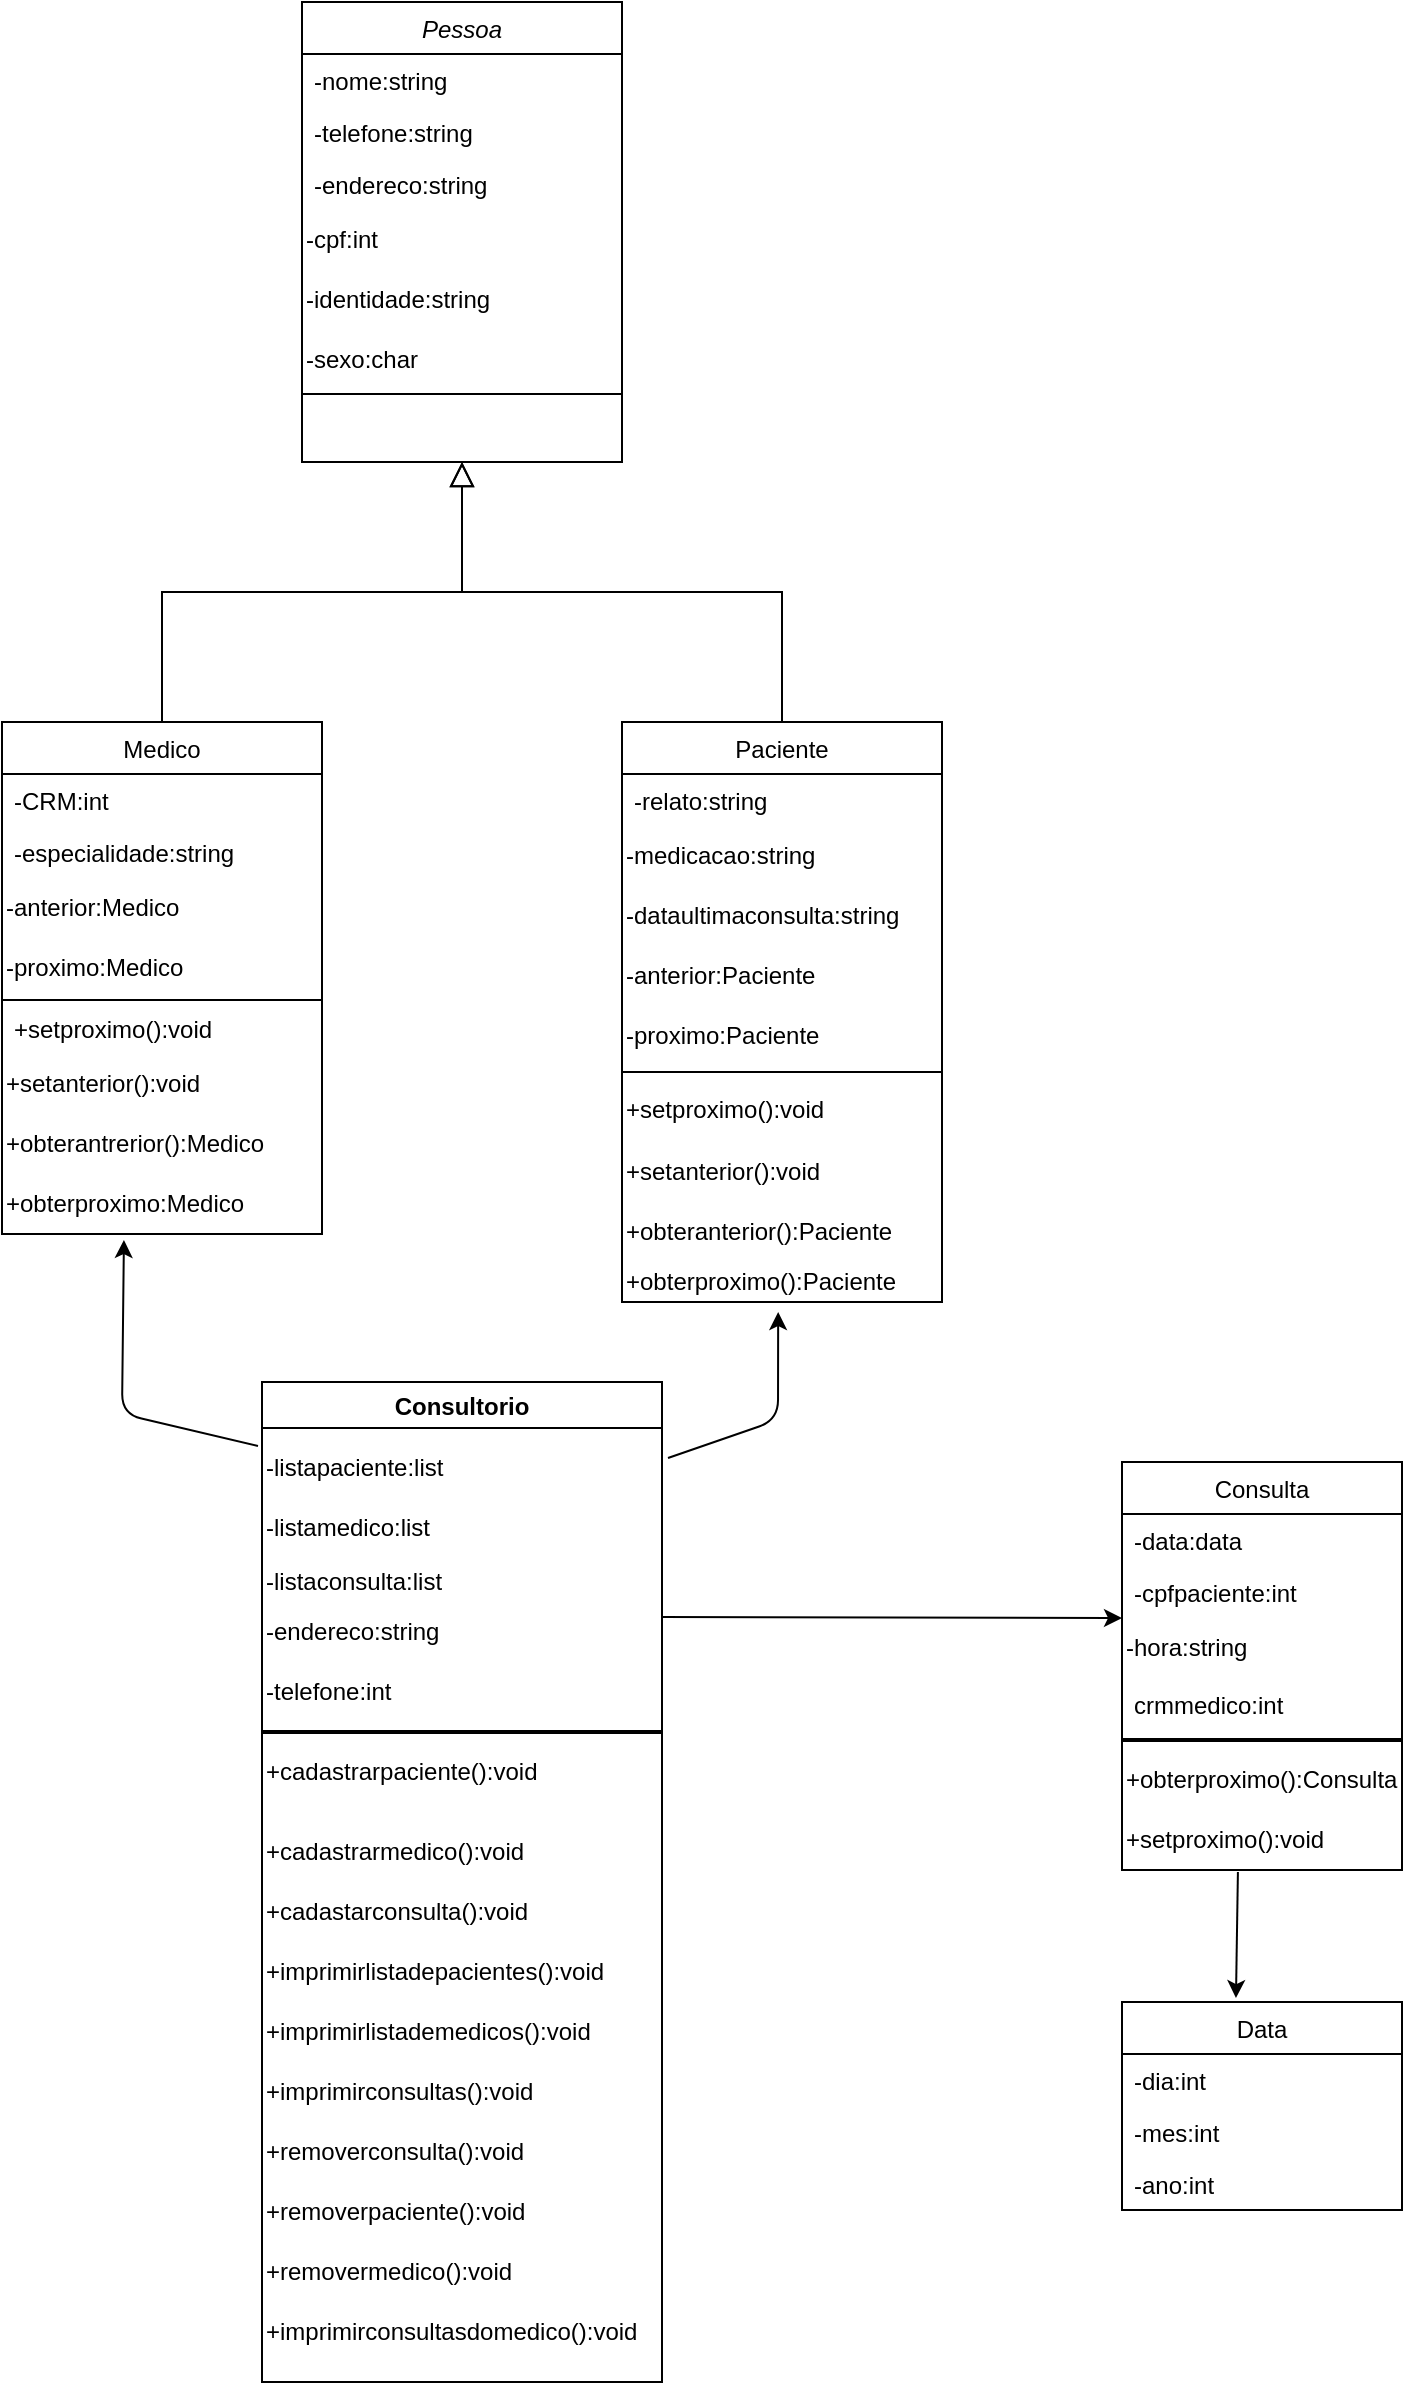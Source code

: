 <mxfile>
    <diagram id="C5RBs43oDa-KdzZeNtuy" name="Page-1">
        <mxGraphModel dx="1090" dy="401" grid="1" gridSize="10" guides="1" tooltips="1" connect="1" arrows="1" fold="1" page="1" pageScale="1" pageWidth="827" pageHeight="1169" math="0" shadow="0">
            <root>
                <mxCell id="WIyWlLk6GJQsqaUBKTNV-0"/>
                <mxCell id="WIyWlLk6GJQsqaUBKTNV-1" parent="WIyWlLk6GJQsqaUBKTNV-0"/>
                <mxCell id="zkfFHV4jXpPFQw0GAbJ--0" value="Pessoa" style="swimlane;fontStyle=2;align=center;verticalAlign=top;childLayout=stackLayout;horizontal=1;startSize=26;horizontalStack=0;resizeParent=1;resizeLast=0;collapsible=1;marginBottom=0;rounded=0;shadow=0;strokeWidth=1;" parent="WIyWlLk6GJQsqaUBKTNV-1" vertex="1">
                    <mxGeometry x="170" y="10" width="160" height="230" as="geometry">
                        <mxRectangle x="230" y="140" width="160" height="26" as="alternateBounds"/>
                    </mxGeometry>
                </mxCell>
                <mxCell id="zkfFHV4jXpPFQw0GAbJ--1" value="-nome:string" style="text;align=left;verticalAlign=top;spacingLeft=4;spacingRight=4;overflow=hidden;rotatable=0;points=[[0,0.5],[1,0.5]];portConstraint=eastwest;" parent="zkfFHV4jXpPFQw0GAbJ--0" vertex="1">
                    <mxGeometry y="26" width="160" height="26" as="geometry"/>
                </mxCell>
                <mxCell id="zkfFHV4jXpPFQw0GAbJ--2" value="-telefone:string" style="text;align=left;verticalAlign=top;spacingLeft=4;spacingRight=4;overflow=hidden;rotatable=0;points=[[0,0.5],[1,0.5]];portConstraint=eastwest;rounded=0;shadow=0;html=0;" parent="zkfFHV4jXpPFQw0GAbJ--0" vertex="1">
                    <mxGeometry y="52" width="160" height="26" as="geometry"/>
                </mxCell>
                <mxCell id="zkfFHV4jXpPFQw0GAbJ--3" value="-endereco:string" style="text;align=left;verticalAlign=top;spacingLeft=4;spacingRight=4;overflow=hidden;rotatable=0;points=[[0,0.5],[1,0.5]];portConstraint=eastwest;rounded=0;shadow=0;html=0;" parent="zkfFHV4jXpPFQw0GAbJ--0" vertex="1">
                    <mxGeometry y="78" width="160" height="26" as="geometry"/>
                </mxCell>
                <mxCell id="3" value="-cpf:int" style="text;html=1;strokeColor=none;fillColor=none;align=left;verticalAlign=middle;whiteSpace=wrap;rounded=0;" parent="zkfFHV4jXpPFQw0GAbJ--0" vertex="1">
                    <mxGeometry y="104" width="160" height="30" as="geometry"/>
                </mxCell>
                <mxCell id="5" value="-identidade:string" style="text;html=1;strokeColor=none;fillColor=none;align=left;verticalAlign=middle;whiteSpace=wrap;rounded=0;" parent="zkfFHV4jXpPFQw0GAbJ--0" vertex="1">
                    <mxGeometry y="134" width="160" height="30" as="geometry"/>
                </mxCell>
                <mxCell id="-0xi9ZeAsV6ZZkQbBjTw-1" value="-sexo:char" style="text;html=1;strokeColor=none;fillColor=none;align=left;verticalAlign=middle;whiteSpace=wrap;rounded=0;" parent="zkfFHV4jXpPFQw0GAbJ--0" vertex="1">
                    <mxGeometry y="164" width="160" height="30" as="geometry"/>
                </mxCell>
                <mxCell id="zkfFHV4jXpPFQw0GAbJ--4" value="" style="line;html=1;strokeWidth=1;align=left;verticalAlign=middle;spacingTop=-1;spacingLeft=3;spacingRight=3;rotatable=0;labelPosition=right;points=[];portConstraint=eastwest;" parent="zkfFHV4jXpPFQw0GAbJ--0" vertex="1">
                    <mxGeometry y="194" width="160" height="4" as="geometry"/>
                </mxCell>
                <mxCell id="zkfFHV4jXpPFQw0GAbJ--6" value="Medico" style="swimlane;fontStyle=0;align=center;verticalAlign=top;childLayout=stackLayout;horizontal=1;startSize=26;horizontalStack=0;resizeParent=1;resizeLast=0;collapsible=1;marginBottom=0;rounded=0;shadow=0;strokeWidth=1;" parent="WIyWlLk6GJQsqaUBKTNV-1" vertex="1">
                    <mxGeometry x="20" y="370" width="160" height="256" as="geometry">
                        <mxRectangle x="130" y="380" width="160" height="26" as="alternateBounds"/>
                    </mxGeometry>
                </mxCell>
                <mxCell id="zkfFHV4jXpPFQw0GAbJ--7" value="-CRM:int" style="text;align=left;verticalAlign=top;spacingLeft=4;spacingRight=4;overflow=hidden;rotatable=0;points=[[0,0.5],[1,0.5]];portConstraint=eastwest;" parent="zkfFHV4jXpPFQw0GAbJ--6" vertex="1">
                    <mxGeometry y="26" width="160" height="26" as="geometry"/>
                </mxCell>
                <mxCell id="zkfFHV4jXpPFQw0GAbJ--8" value="-especialidade:string" style="text;align=left;verticalAlign=top;spacingLeft=4;spacingRight=4;overflow=hidden;rotatable=0;points=[[0,0.5],[1,0.5]];portConstraint=eastwest;rounded=0;shadow=0;html=0;" parent="zkfFHV4jXpPFQw0GAbJ--6" vertex="1">
                    <mxGeometry y="52" width="160" height="26" as="geometry"/>
                </mxCell>
                <mxCell id="10" value="-anterior:Medico" style="text;html=1;strokeColor=none;fillColor=none;align=left;verticalAlign=middle;whiteSpace=wrap;rounded=0;" parent="zkfFHV4jXpPFQw0GAbJ--6" vertex="1">
                    <mxGeometry y="78" width="160" height="30" as="geometry"/>
                </mxCell>
                <mxCell id="-0xi9ZeAsV6ZZkQbBjTw-4" value="-proximo:Medico" style="text;html=1;strokeColor=none;fillColor=none;align=left;verticalAlign=middle;whiteSpace=wrap;rounded=0;" parent="zkfFHV4jXpPFQw0GAbJ--6" vertex="1">
                    <mxGeometry y="108" width="160" height="30" as="geometry"/>
                </mxCell>
                <mxCell id="zkfFHV4jXpPFQw0GAbJ--9" value="" style="line;html=1;strokeWidth=1;align=left;verticalAlign=middle;spacingTop=-1;spacingLeft=3;spacingRight=3;rotatable=0;labelPosition=right;points=[];portConstraint=eastwest;" parent="zkfFHV4jXpPFQw0GAbJ--6" vertex="1">
                    <mxGeometry y="138" width="160" height="2" as="geometry"/>
                </mxCell>
                <mxCell id="zkfFHV4jXpPFQw0GAbJ--11" value="+setproximo():void" style="text;align=left;verticalAlign=top;spacingLeft=4;spacingRight=4;overflow=hidden;rotatable=0;points=[[0,0.5],[1,0.5]];portConstraint=eastwest;" parent="zkfFHV4jXpPFQw0GAbJ--6" vertex="1">
                    <mxGeometry y="140" width="160" height="26" as="geometry"/>
                </mxCell>
                <mxCell id="6" value="+setanterior():void" style="text;html=1;strokeColor=none;fillColor=none;align=left;verticalAlign=middle;whiteSpace=wrap;rounded=0;" parent="zkfFHV4jXpPFQw0GAbJ--6" vertex="1">
                    <mxGeometry y="166" width="160" height="30" as="geometry"/>
                </mxCell>
                <mxCell id="7" value="+obterantrerior():Medico" style="text;html=1;strokeColor=none;fillColor=none;align=left;verticalAlign=middle;whiteSpace=wrap;rounded=0;" parent="zkfFHV4jXpPFQw0GAbJ--6" vertex="1">
                    <mxGeometry y="196" width="160" height="30" as="geometry"/>
                </mxCell>
                <mxCell id="-0xi9ZeAsV6ZZkQbBjTw-7" value="+obterproximo:Medico" style="text;html=1;align=left;verticalAlign=middle;resizable=0;points=[];autosize=1;strokeColor=none;fillColor=none;" parent="zkfFHV4jXpPFQw0GAbJ--6" vertex="1">
                    <mxGeometry y="226" width="160" height="30" as="geometry"/>
                </mxCell>
                <mxCell id="zkfFHV4jXpPFQw0GAbJ--12" value="" style="endArrow=block;endSize=10;endFill=0;shadow=0;strokeWidth=1;rounded=0;edgeStyle=elbowEdgeStyle;elbow=vertical;" parent="WIyWlLk6GJQsqaUBKTNV-1" source="zkfFHV4jXpPFQw0GAbJ--6" target="zkfFHV4jXpPFQw0GAbJ--0" edge="1">
                    <mxGeometry width="160" relative="1" as="geometry">
                        <mxPoint x="200" y="203" as="sourcePoint"/>
                        <mxPoint x="200" y="203" as="targetPoint"/>
                    </mxGeometry>
                </mxCell>
                <mxCell id="zkfFHV4jXpPFQw0GAbJ--13" value="Paciente" style="swimlane;fontStyle=0;align=center;verticalAlign=top;childLayout=stackLayout;horizontal=1;startSize=26;horizontalStack=0;resizeParent=1;resizeLast=0;collapsible=1;marginBottom=0;rounded=0;shadow=0;strokeWidth=1;" parent="WIyWlLk6GJQsqaUBKTNV-1" vertex="1">
                    <mxGeometry x="330" y="370" width="160" height="290" as="geometry">
                        <mxRectangle x="340" y="380" width="170" height="26" as="alternateBounds"/>
                    </mxGeometry>
                </mxCell>
                <mxCell id="zkfFHV4jXpPFQw0GAbJ--14" value="-relato:string" style="text;align=left;verticalAlign=top;spacingLeft=4;spacingRight=4;overflow=hidden;rotatable=0;points=[[0,0.5],[1,0.5]];portConstraint=eastwest;" parent="zkfFHV4jXpPFQw0GAbJ--13" vertex="1">
                    <mxGeometry y="26" width="160" height="26" as="geometry"/>
                </mxCell>
                <mxCell id="-0xi9ZeAsV6ZZkQbBjTw-2" value="-medicacao:string" style="text;html=1;strokeColor=none;fillColor=none;align=left;verticalAlign=middle;whiteSpace=wrap;rounded=0;" parent="zkfFHV4jXpPFQw0GAbJ--13" vertex="1">
                    <mxGeometry y="52" width="160" height="30" as="geometry"/>
                </mxCell>
                <mxCell id="-0xi9ZeAsV6ZZkQbBjTw-3" value="-dataultimaconsulta:string" style="text;html=1;strokeColor=none;fillColor=none;align=left;verticalAlign=middle;whiteSpace=wrap;rounded=0;" parent="zkfFHV4jXpPFQw0GAbJ--13" vertex="1">
                    <mxGeometry y="82" width="160" height="30" as="geometry"/>
                </mxCell>
                <mxCell id="9" value="-anterior:Paciente" style="text;html=1;strokeColor=none;fillColor=none;align=left;verticalAlign=middle;whiteSpace=wrap;rounded=0;" parent="zkfFHV4jXpPFQw0GAbJ--13" vertex="1">
                    <mxGeometry y="112" width="160" height="30" as="geometry"/>
                </mxCell>
                <mxCell id="8" value="-proximo:Paciente" style="text;html=1;strokeColor=none;fillColor=none;align=left;verticalAlign=middle;whiteSpace=wrap;rounded=0;" parent="zkfFHV4jXpPFQw0GAbJ--13" vertex="1">
                    <mxGeometry y="142" width="160" height="30" as="geometry"/>
                </mxCell>
                <mxCell id="zkfFHV4jXpPFQw0GAbJ--15" value="" style="line;html=1;strokeWidth=1;align=left;verticalAlign=middle;spacingTop=-1;spacingLeft=3;spacingRight=3;rotatable=0;labelPosition=right;points=[];portConstraint=eastwest;" parent="zkfFHV4jXpPFQw0GAbJ--13" vertex="1">
                    <mxGeometry y="172" width="160" height="6" as="geometry"/>
                </mxCell>
                <mxCell id="-0xi9ZeAsV6ZZkQbBjTw-0" value="+setproximo():void" style="text;html=1;strokeColor=none;fillColor=none;align=left;verticalAlign=middle;whiteSpace=wrap;rounded=0;" parent="zkfFHV4jXpPFQw0GAbJ--13" vertex="1">
                    <mxGeometry y="178" width="160" height="32" as="geometry"/>
                </mxCell>
                <mxCell id="1" value="+setanterior():void" style="text;html=1;strokeColor=none;fillColor=none;align=left;verticalAlign=middle;whiteSpace=wrap;rounded=0;" parent="zkfFHV4jXpPFQw0GAbJ--13" vertex="1">
                    <mxGeometry y="210" width="160" height="30" as="geometry"/>
                </mxCell>
                <mxCell id="2" value="+obteranterior():Paciente" style="text;html=1;strokeColor=none;fillColor=none;align=left;verticalAlign=middle;whiteSpace=wrap;rounded=0;" parent="zkfFHV4jXpPFQw0GAbJ--13" vertex="1">
                    <mxGeometry y="240" width="160" height="30" as="geometry"/>
                </mxCell>
                <mxCell id="0" value="+obterproximo():Paciente" style="text;html=1;align=left;verticalAlign=middle;resizable=0;points=[];autosize=1;strokeColor=none;fillColor=none;" parent="zkfFHV4jXpPFQw0GAbJ--13" vertex="1">
                    <mxGeometry y="270" width="160" height="20" as="geometry"/>
                </mxCell>
                <mxCell id="zkfFHV4jXpPFQw0GAbJ--16" value="" style="endArrow=block;endSize=10;endFill=0;shadow=0;strokeWidth=1;rounded=0;edgeStyle=elbowEdgeStyle;elbow=vertical;" parent="WIyWlLk6GJQsqaUBKTNV-1" source="zkfFHV4jXpPFQw0GAbJ--13" target="zkfFHV4jXpPFQw0GAbJ--0" edge="1">
                    <mxGeometry width="160" relative="1" as="geometry">
                        <mxPoint x="210" y="373" as="sourcePoint"/>
                        <mxPoint x="310" y="271" as="targetPoint"/>
                    </mxGeometry>
                </mxCell>
                <mxCell id="11" value="Consultorio" style="swimlane;align=center;" parent="WIyWlLk6GJQsqaUBKTNV-1" vertex="1">
                    <mxGeometry x="150" y="700" width="200" height="500" as="geometry"/>
                </mxCell>
                <mxCell id="13" value="" style="line;strokeWidth=2;html=1;" parent="11" vertex="1">
                    <mxGeometry y="100" width="200" height="150" as="geometry"/>
                </mxCell>
                <mxCell id="14" value="-listamedico:list" style="text;html=1;strokeColor=none;fillColor=none;align=left;verticalAlign=middle;whiteSpace=wrap;rounded=0;" parent="11" vertex="1">
                    <mxGeometry y="58" width="200" height="30" as="geometry"/>
                </mxCell>
                <mxCell id="16" value="-listapaciente:list" style="text;html=1;strokeColor=none;fillColor=none;align=left;verticalAlign=middle;whiteSpace=wrap;rounded=0;" parent="11" vertex="1">
                    <mxGeometry y="28" width="200" height="30" as="geometry"/>
                </mxCell>
                <mxCell id="18" value="-listaconsulta:list" style="text;html=1;strokeColor=none;fillColor=none;align=left;verticalAlign=middle;whiteSpace=wrap;rounded=0;" parent="11" vertex="1">
                    <mxGeometry y="85" width="200" height="30" as="geometry"/>
                </mxCell>
                <mxCell id="28" value="-endereco:string" style="text;html=1;strokeColor=none;fillColor=none;align=left;verticalAlign=middle;whiteSpace=wrap;rounded=0;" parent="11" vertex="1">
                    <mxGeometry y="110" width="200" height="30" as="geometry"/>
                </mxCell>
                <mxCell id="29" value="-telefone:int" style="text;html=1;strokeColor=none;fillColor=none;align=left;verticalAlign=middle;whiteSpace=wrap;rounded=0;" parent="11" vertex="1">
                    <mxGeometry y="140" width="190" height="30" as="geometry"/>
                </mxCell>
                <mxCell id="41" value="+cadastrarpaciente():void" style="text;html=1;strokeColor=none;fillColor=none;align=left;verticalAlign=middle;whiteSpace=wrap;rounded=0;" parent="11" vertex="1">
                    <mxGeometry y="180" width="200" height="30" as="geometry"/>
                </mxCell>
                <mxCell id="42" value="+cadastrarmedico():void" style="text;html=1;strokeColor=none;fillColor=none;align=left;verticalAlign=middle;whiteSpace=wrap;rounded=0;" vertex="1" parent="11">
                    <mxGeometry y="220" width="200" height="30" as="geometry"/>
                </mxCell>
                <mxCell id="44" value="+cadastarconsulta():void" style="text;html=1;strokeColor=none;fillColor=none;align=left;verticalAlign=middle;whiteSpace=wrap;rounded=0;" vertex="1" parent="11">
                    <mxGeometry y="250" width="200" height="30" as="geometry"/>
                </mxCell>
                <mxCell id="45" value="+imprimirlistadepacientes():void" style="text;html=1;strokeColor=none;fillColor=none;align=left;verticalAlign=middle;whiteSpace=wrap;rounded=0;" vertex="1" parent="11">
                    <mxGeometry y="280" width="200" height="30" as="geometry"/>
                </mxCell>
                <mxCell id="46" value="+imprimirlistademedicos():void" style="text;html=1;strokeColor=none;fillColor=none;align=left;verticalAlign=middle;whiteSpace=wrap;rounded=0;" vertex="1" parent="11">
                    <mxGeometry y="310" width="200" height="30" as="geometry"/>
                </mxCell>
                <mxCell id="51" value="+imprimirconsultasdomedico():void" style="text;html=1;strokeColor=none;fillColor=none;align=left;verticalAlign=middle;whiteSpace=wrap;rounded=0;" vertex="1" parent="11">
                    <mxGeometry y="460" width="200" height="30" as="geometry"/>
                </mxCell>
                <mxCell id="34" value="" style="endArrow=classic;html=1;exitX=-0.01;exitY=0.064;exitDx=0;exitDy=0;exitPerimeter=0;entryX=0.381;entryY=1.1;entryDx=0;entryDy=0;entryPerimeter=0;" parent="WIyWlLk6GJQsqaUBKTNV-1" source="11" target="-0xi9ZeAsV6ZZkQbBjTw-7" edge="1">
                    <mxGeometry width="50" height="50" relative="1" as="geometry">
                        <mxPoint x="140" y="690" as="sourcePoint"/>
                        <mxPoint x="110" y="630" as="targetPoint"/>
                        <Array as="points">
                            <mxPoint x="80" y="716"/>
                        </Array>
                    </mxGeometry>
                </mxCell>
                <mxCell id="40" value="" style="endArrow=classic;html=1;exitX=1.015;exitY=0.076;exitDx=0;exitDy=0;exitPerimeter=0;entryX=0.488;entryY=1.25;entryDx=0;entryDy=0;entryPerimeter=0;" parent="WIyWlLk6GJQsqaUBKTNV-1" source="11" target="0" edge="1">
                    <mxGeometry width="50" height="50" relative="1" as="geometry">
                        <mxPoint x="370" y="730" as="sourcePoint"/>
                        <mxPoint x="420" y="680" as="targetPoint"/>
                        <Array as="points">
                            <mxPoint x="408" y="719"/>
                        </Array>
                    </mxGeometry>
                </mxCell>
                <mxCell id="47" value="+imprimirconsultas():void" style="text;html=1;strokeColor=none;fillColor=none;align=left;verticalAlign=middle;whiteSpace=wrap;rounded=0;" vertex="1" parent="WIyWlLk6GJQsqaUBKTNV-1">
                    <mxGeometry x="150" y="1040" width="200" height="30" as="geometry"/>
                </mxCell>
                <mxCell id="48" value="+removerconsulta():void" style="text;html=1;strokeColor=none;fillColor=none;align=left;verticalAlign=middle;whiteSpace=wrap;rounded=0;" vertex="1" parent="WIyWlLk6GJQsqaUBKTNV-1">
                    <mxGeometry x="150" y="1070" width="200" height="30" as="geometry"/>
                </mxCell>
                <mxCell id="49" value="+removerpaciente():void" style="text;html=1;strokeColor=none;fillColor=none;align=left;verticalAlign=middle;whiteSpace=wrap;rounded=0;" vertex="1" parent="WIyWlLk6GJQsqaUBKTNV-1">
                    <mxGeometry x="150" y="1100" width="200" height="30" as="geometry"/>
                </mxCell>
                <mxCell id="50" value="+removermedico():void" style="text;html=1;strokeColor=none;fillColor=none;align=left;verticalAlign=middle;whiteSpace=wrap;rounded=0;" vertex="1" parent="WIyWlLk6GJQsqaUBKTNV-1">
                    <mxGeometry x="150" y="1130" width="200" height="30" as="geometry"/>
                </mxCell>
                <mxCell id="52" value="Consulta" style="swimlane;fontStyle=0;childLayout=stackLayout;horizontal=1;startSize=26;fillColor=none;horizontalStack=0;resizeParent=1;resizeParentMax=0;resizeLast=0;collapsible=1;marginBottom=0;" vertex="1" parent="WIyWlLk6GJQsqaUBKTNV-1">
                    <mxGeometry x="580" y="740" width="140" height="204" as="geometry"/>
                </mxCell>
                <mxCell id="53" value="-data:data" style="text;strokeColor=none;fillColor=none;align=left;verticalAlign=top;spacingLeft=4;spacingRight=4;overflow=hidden;rotatable=0;points=[[0,0.5],[1,0.5]];portConstraint=eastwest;" vertex="1" parent="52">
                    <mxGeometry y="26" width="140" height="26" as="geometry"/>
                </mxCell>
                <mxCell id="54" value="-cpfpaciente:int" style="text;strokeColor=none;fillColor=none;align=left;verticalAlign=top;spacingLeft=4;spacingRight=4;overflow=hidden;rotatable=0;points=[[0,0.5],[1,0.5]];portConstraint=eastwest;" vertex="1" parent="52">
                    <mxGeometry y="52" width="140" height="26" as="geometry"/>
                </mxCell>
                <mxCell id="56" value="-hora:string" style="text;html=1;strokeColor=none;fillColor=none;align=left;verticalAlign=middle;whiteSpace=wrap;rounded=0;" vertex="1" parent="52">
                    <mxGeometry y="78" width="140" height="30" as="geometry"/>
                </mxCell>
                <mxCell id="55" value="crmmedico:int" style="text;strokeColor=none;fillColor=none;align=left;verticalAlign=top;spacingLeft=4;spacingRight=4;overflow=hidden;rotatable=0;points=[[0,0.5],[1,0.5]];portConstraint=eastwest;" vertex="1" parent="52">
                    <mxGeometry y="108" width="140" height="26" as="geometry"/>
                </mxCell>
                <mxCell id="62" value="" style="line;strokeWidth=2;html=1;" vertex="1" parent="52">
                    <mxGeometry y="134" width="140" height="10" as="geometry"/>
                </mxCell>
                <mxCell id="67" value="+obterproximo():Consulta" style="text;html=1;strokeColor=none;fillColor=none;align=left;verticalAlign=middle;whiteSpace=wrap;rounded=0;" vertex="1" parent="52">
                    <mxGeometry y="144" width="140" height="30" as="geometry"/>
                </mxCell>
                <mxCell id="65" value="+setproximo():void" style="text;html=1;strokeColor=none;fillColor=none;align=left;verticalAlign=middle;whiteSpace=wrap;rounded=0;" vertex="1" parent="52">
                    <mxGeometry y="174" width="140" height="30" as="geometry"/>
                </mxCell>
                <mxCell id="68" value="" style="endArrow=classic;html=1;exitX=1;exitY=0.25;exitDx=0;exitDy=0;entryX=0;entryY=0;entryDx=0;entryDy=0;" edge="1" parent="WIyWlLk6GJQsqaUBKTNV-1" source="28" target="56">
                    <mxGeometry width="50" height="50" relative="1" as="geometry">
                        <mxPoint x="350" y="870" as="sourcePoint"/>
                        <mxPoint x="400" y="820" as="targetPoint"/>
                    </mxGeometry>
                </mxCell>
                <mxCell id="69" value="Data" style="swimlane;fontStyle=0;childLayout=stackLayout;horizontal=1;startSize=26;fillColor=none;horizontalStack=0;resizeParent=1;resizeParentMax=0;resizeLast=0;collapsible=1;marginBottom=0;" vertex="1" parent="WIyWlLk6GJQsqaUBKTNV-1">
                    <mxGeometry x="580" y="1010" width="140" height="104" as="geometry"/>
                </mxCell>
                <mxCell id="70" value="-dia:int" style="text;strokeColor=none;fillColor=none;align=left;verticalAlign=top;spacingLeft=4;spacingRight=4;overflow=hidden;rotatable=0;points=[[0,0.5],[1,0.5]];portConstraint=eastwest;" vertex="1" parent="69">
                    <mxGeometry y="26" width="140" height="26" as="geometry"/>
                </mxCell>
                <mxCell id="71" value="-mes:int" style="text;strokeColor=none;fillColor=none;align=left;verticalAlign=top;spacingLeft=4;spacingRight=4;overflow=hidden;rotatable=0;points=[[0,0.5],[1,0.5]];portConstraint=eastwest;" vertex="1" parent="69">
                    <mxGeometry y="52" width="140" height="26" as="geometry"/>
                </mxCell>
                <mxCell id="72" value="-ano:int" style="text;strokeColor=none;fillColor=none;align=left;verticalAlign=top;spacingLeft=4;spacingRight=4;overflow=hidden;rotatable=0;points=[[0,0.5],[1,0.5]];portConstraint=eastwest;" vertex="1" parent="69">
                    <mxGeometry y="78" width="140" height="26" as="geometry"/>
                </mxCell>
                <mxCell id="73" value="" style="endArrow=classic;html=1;exitX=0.414;exitY=1.033;exitDx=0;exitDy=0;exitPerimeter=0;entryX=0.407;entryY=-0.019;entryDx=0;entryDy=0;entryPerimeter=0;" edge="1" parent="WIyWlLk6GJQsqaUBKTNV-1" source="65" target="69">
                    <mxGeometry width="50" height="50" relative="1" as="geometry">
                        <mxPoint x="620" y="990" as="sourcePoint"/>
                        <mxPoint x="670" y="940" as="targetPoint"/>
                    </mxGeometry>
                </mxCell>
            </root>
        </mxGraphModel>
    </diagram>
</mxfile>